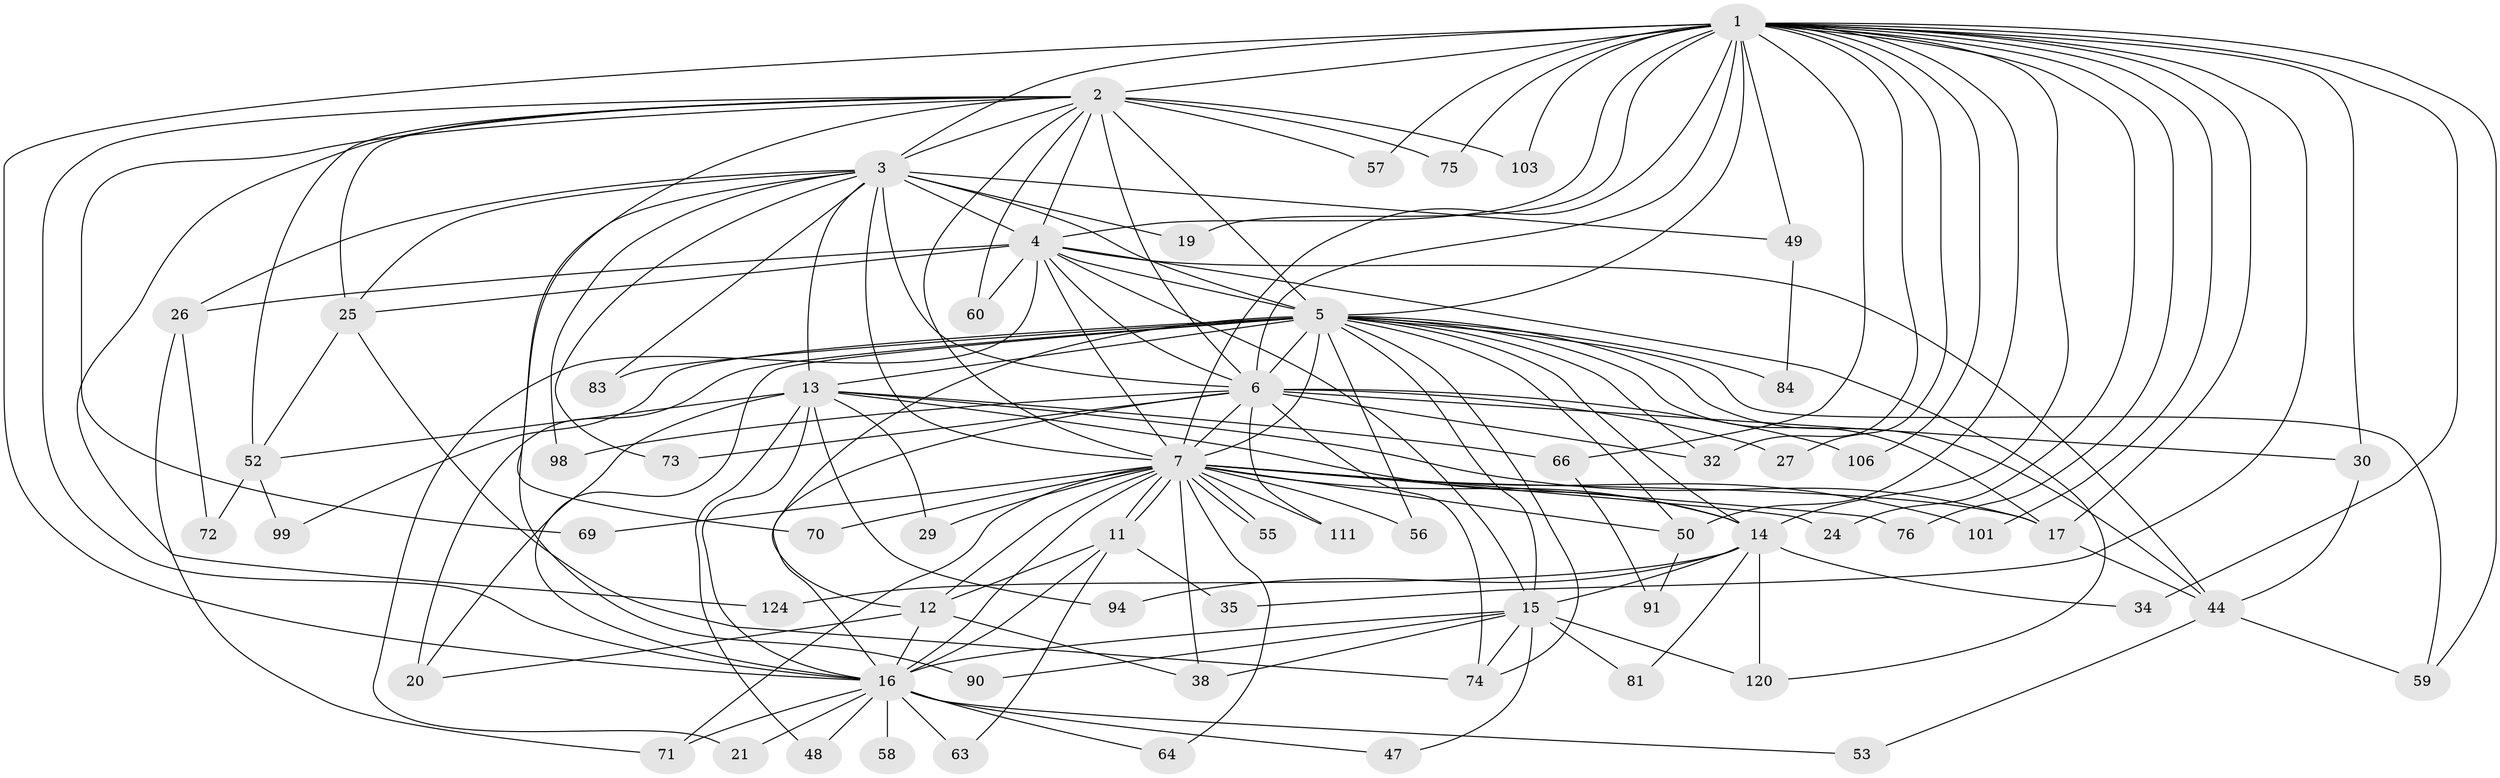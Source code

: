 // original degree distribution, {33: 0.007692307692307693, 20: 0.015384615384615385, 21: 0.007692307692307693, 17: 0.015384615384615385, 31: 0.007692307692307693, 14: 0.015384615384615385, 23: 0.007692307692307693, 12: 0.007692307692307693, 6: 0.046153846153846156, 4: 0.09230769230769231, 11: 0.007692307692307693, 9: 0.007692307692307693, 2: 0.5384615384615384, 3: 0.17692307692307693, 5: 0.03076923076923077, 7: 0.007692307692307693, 8: 0.007692307692307693}
// Generated by graph-tools (version 1.1) at 2025/13/03/09/25 04:13:54]
// undirected, 65 vertices, 162 edges
graph export_dot {
graph [start="1"]
  node [color=gray90,style=filled];
  1;
  2;
  3;
  4;
  5 [super="+117+114+10+40+8+18+9+79"];
  6;
  7;
  11;
  12 [super="+54"];
  13 [super="+51"];
  14 [super="+78"];
  15 [super="+37+89+93+39"];
  16 [super="+31+42+28+87"];
  17 [super="+41"];
  19;
  20 [super="+88"];
  21;
  24;
  25 [super="+105"];
  26;
  27;
  29;
  30;
  32 [super="+128"];
  34;
  35;
  38 [super="+45"];
  44 [super="+61"];
  47;
  48;
  49;
  50 [super="+100"];
  52 [super="+67"];
  53;
  55;
  56;
  57 [super="+127"];
  58;
  59 [super="+95"];
  60;
  63 [super="+123"];
  64;
  66;
  69;
  70;
  71 [super="+113"];
  72;
  73;
  74 [super="+107"];
  75;
  76;
  81;
  83;
  84;
  90;
  91;
  94;
  98;
  99;
  101;
  103;
  106;
  111;
  120 [super="+125"];
  124;
  1 -- 2;
  1 -- 3;
  1 -- 4;
  1 -- 5 [weight=5];
  1 -- 6;
  1 -- 7;
  1 -- 14;
  1 -- 17 [weight=2];
  1 -- 19;
  1 -- 24;
  1 -- 27;
  1 -- 30;
  1 -- 32;
  1 -- 34;
  1 -- 35;
  1 -- 49;
  1 -- 50;
  1 -- 57 [weight=2];
  1 -- 59;
  1 -- 66;
  1 -- 75;
  1 -- 76;
  1 -- 101;
  1 -- 103;
  1 -- 106;
  1 -- 16 [weight=2];
  2 -- 3;
  2 -- 4;
  2 -- 5 [weight=5];
  2 -- 6;
  2 -- 7;
  2 -- 52;
  2 -- 57;
  2 -- 60;
  2 -- 69;
  2 -- 75;
  2 -- 90;
  2 -- 103;
  2 -- 124;
  2 -- 25;
  2 -- 16;
  3 -- 4;
  3 -- 5 [weight=7];
  3 -- 6;
  3 -- 7;
  3 -- 19;
  3 -- 25;
  3 -- 26;
  3 -- 49;
  3 -- 70;
  3 -- 73;
  3 -- 83;
  3 -- 98;
  3 -- 13;
  4 -- 5 [weight=5];
  4 -- 6;
  4 -- 7;
  4 -- 21;
  4 -- 25;
  4 -- 26;
  4 -- 60;
  4 -- 120;
  4 -- 15;
  4 -- 44;
  5 -- 6 [weight=5];
  5 -- 7 [weight=5];
  5 -- 13 [weight=3];
  5 -- 50;
  5 -- 44 [weight=4];
  5 -- 16 [weight=4];
  5 -- 56;
  5 -- 74;
  5 -- 15 [weight=3];
  5 -- 84;
  5 -- 20;
  5 -- 12;
  5 -- 14;
  5 -- 83;
  5 -- 32;
  5 -- 99;
  5 -- 59;
  5 -- 17 [weight=2];
  6 -- 7;
  6 -- 27;
  6 -- 30;
  6 -- 73;
  6 -- 74;
  6 -- 98;
  6 -- 106;
  6 -- 111;
  6 -- 16 [weight=2];
  6 -- 32;
  7 -- 11;
  7 -- 11;
  7 -- 12;
  7 -- 14;
  7 -- 24;
  7 -- 29;
  7 -- 38;
  7 -- 55;
  7 -- 55;
  7 -- 56;
  7 -- 64;
  7 -- 69;
  7 -- 70;
  7 -- 76;
  7 -- 101;
  7 -- 111;
  7 -- 16 [weight=2];
  7 -- 71;
  7 -- 50;
  7 -- 17;
  11 -- 12;
  11 -- 16;
  11 -- 35;
  11 -- 63;
  12 -- 20;
  12 -- 38;
  12 -- 16;
  13 -- 16;
  13 -- 17;
  13 -- 20;
  13 -- 29;
  13 -- 48;
  13 -- 52;
  13 -- 66;
  13 -- 94;
  13 -- 14;
  14 -- 15;
  14 -- 34;
  14 -- 94;
  14 -- 81;
  14 -- 120;
  14 -- 124;
  15 -- 120;
  15 -- 74;
  15 -- 16 [weight=4];
  15 -- 81;
  15 -- 38 [weight=2];
  15 -- 90;
  15 -- 47;
  16 -- 21;
  16 -- 64;
  16 -- 53;
  16 -- 58 [weight=2];
  16 -- 63 [weight=2];
  16 -- 47;
  16 -- 48;
  16 -- 71 [weight=2];
  17 -- 44;
  25 -- 74;
  25 -- 52;
  26 -- 71;
  26 -- 72;
  30 -- 44;
  44 -- 53;
  44 -- 59;
  49 -- 84;
  50 -- 91;
  52 -- 72;
  52 -- 99;
  66 -- 91;
}
